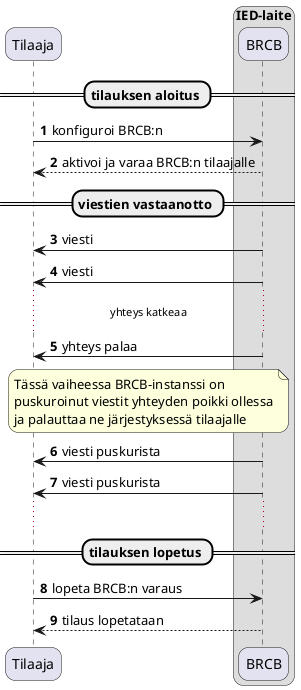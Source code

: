 @startuml
autonumber

skinparam roundcorner 20

participant "Tilaaja" as t
box "IED-laite"
    participant "BRCB" as rcb
end box

== tilauksen aloitus ==
t -> rcb : konfiguroi BRCB:n
rcb --> t : aktivoi ja varaa BRCB:n tilaajalle

== viestien vastaanotto ==
rcb -> t : viesti
rcb -> t : viesti
... yhteys katkeaa ...
rcb -> t : yhteys palaa
note over rcb, t
    Tässä vaiheessa BRCB-instanssi on
    puskuroinut viestit yhteyden poikki ollessa
    ja palauttaa ne järjestyksessä tilaajalle
end note
rcb -> t : viesti puskurista
rcb -> t : viesti puskurista
...
== tilauksen lopetus ==
t -> rcb : lopeta BRCB:n varaus
rcb --> t : tilaus lopetataan
@enduml
